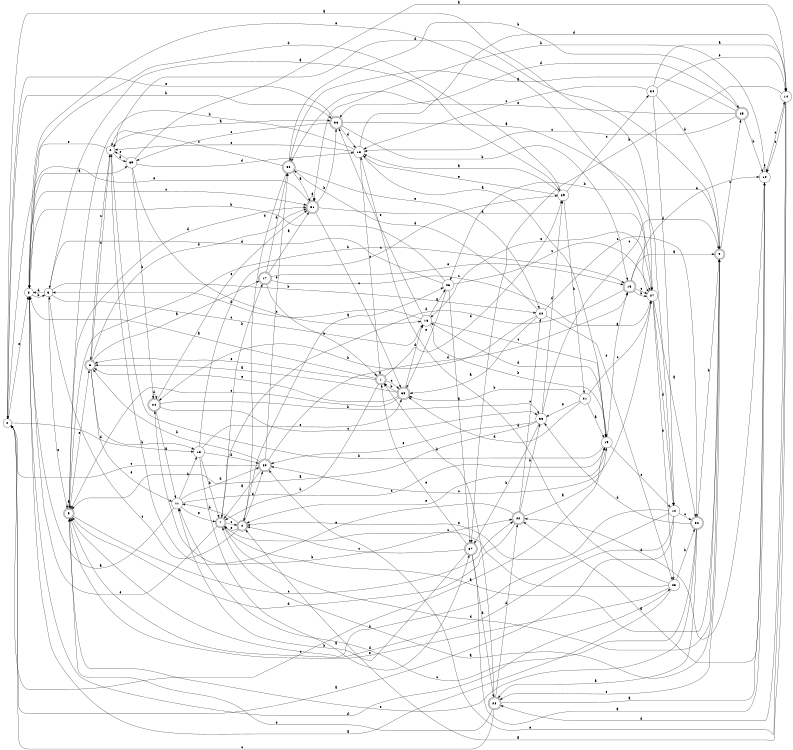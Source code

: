 digraph n32_1 {
__start0 [label="" shape="none"];

rankdir=LR;
size="8,5";

s0 [style="filled", color="black", fillcolor="white" shape="circle", label="0"];
s1 [style="rounded,filled", color="black", fillcolor="white" shape="doublecircle", label="1"];
s2 [style="filled", color="black", fillcolor="white" shape="circle", label="2"];
s3 [style="filled", color="black", fillcolor="white" shape="circle", label="3"];
s4 [style="rounded,filled", color="black", fillcolor="white" shape="doublecircle", label="4"];
s5 [style="rounded,filled", color="black", fillcolor="white" shape="doublecircle", label="5"];
s6 [style="rounded,filled", color="black", fillcolor="white" shape="doublecircle", label="6"];
s7 [style="rounded,filled", color="black", fillcolor="white" shape="doublecircle", label="7"];
s8 [style="filled", color="black", fillcolor="white" shape="circle", label="8"];
s9 [style="rounded,filled", color="black", fillcolor="white" shape="doublecircle", label="9"];
s10 [style="filled", color="black", fillcolor="white" shape="circle", label="10"];
s11 [style="filled", color="black", fillcolor="white" shape="circle", label="11"];
s12 [style="filled", color="black", fillcolor="white" shape="circle", label="12"];
s13 [style="filled", color="black", fillcolor="white" shape="circle", label="13"];
s14 [style="filled", color="black", fillcolor="white" shape="circle", label="14"];
s15 [style="rounded,filled", color="black", fillcolor="white" shape="doublecircle", label="15"];
s16 [style="filled", color="black", fillcolor="white" shape="circle", label="16"];
s17 [style="rounded,filled", color="black", fillcolor="white" shape="doublecircle", label="17"];
s18 [style="filled", color="black", fillcolor="white" shape="circle", label="18"];
s19 [style="filled", color="black", fillcolor="white" shape="circle", label="19"];
s20 [style="filled", color="black", fillcolor="white" shape="circle", label="20"];
s21 [style="filled", color="black", fillcolor="white" shape="circle", label="21"];
s22 [style="rounded,filled", color="black", fillcolor="white" shape="doublecircle", label="22"];
s23 [style="filled", color="black", fillcolor="white" shape="circle", label="23"];
s24 [style="rounded,filled", color="black", fillcolor="white" shape="doublecircle", label="24"];
s25 [style="rounded,filled", color="black", fillcolor="white" shape="doublecircle", label="25"];
s26 [style="filled", color="black", fillcolor="white" shape="circle", label="26"];
s27 [style="filled", color="black", fillcolor="white" shape="circle", label="27"];
s28 [style="rounded,filled", color="black", fillcolor="white" shape="doublecircle", label="28"];
s29 [style="filled", color="black", fillcolor="white" shape="circle", label="29"];
s30 [style="rounded,filled", color="black", fillcolor="white" shape="doublecircle", label="30"];
s31 [style="rounded,filled", color="black", fillcolor="white" shape="doublecircle", label="31"];
s32 [style="rounded,filled", color="black", fillcolor="white" shape="doublecircle", label="32"];
s33 [style="filled", color="black", fillcolor="white" shape="circle", label="33"];
s34 [style="filled", color="black", fillcolor="white" shape="circle", label="34"];
s35 [style="rounded,filled", color="black", fillcolor="white" shape="doublecircle", label="35"];
s36 [style="rounded,filled", color="black", fillcolor="white" shape="doublecircle", label="36"];
s37 [style="rounded,filled", color="black", fillcolor="white" shape="doublecircle", label="37"];
s38 [style="rounded,filled", color="black", fillcolor="white" shape="doublecircle", label="38"];
s39 [style="filled", color="black", fillcolor="white" shape="circle", label="39"];
s0 -> s27 [label="a"];
s0 -> s36 [label="b"];
s0 -> s19 [label="c"];
s0 -> s13 [label="d"];
s0 -> s8 [label="e"];
s1 -> s8 [label="a"];
s1 -> s7 [label="b"];
s1 -> s35 [label="c"];
s1 -> s29 [label="d"];
s1 -> s6 [label="e"];
s2 -> s36 [label="a"];
s2 -> s22 [label="b"];
s2 -> s6 [label="c"];
s2 -> s39 [label="d"];
s2 -> s8 [label="e"];
s3 -> s29 [label="a"];
s3 -> s20 [label="b"];
s3 -> s16 [label="c"];
s3 -> s8 [label="d"];
s3 -> s5 [label="e"];
s4 -> s26 [label="a"];
s4 -> s11 [label="b"];
s4 -> s3 [label="c"];
s4 -> s30 [label="d"];
s4 -> s7 [label="e"];
s5 -> s5 [label="a"];
s5 -> s15 [label="b"];
s5 -> s22 [label="c"];
s5 -> s31 [label="d"];
s5 -> s6 [label="e"];
s6 -> s17 [label="a"];
s6 -> s13 [label="b"];
s6 -> s2 [label="c"];
s6 -> s31 [label="d"];
s6 -> s11 [label="e"];
s7 -> s9 [label="a"];
s7 -> s17 [label="b"];
s7 -> s4 [label="c"];
s7 -> s9 [label="d"];
s7 -> s8 [label="e"];
s8 -> s39 [label="a"];
s8 -> s3 [label="b"];
s8 -> s31 [label="c"];
s8 -> s23 [label="d"];
s8 -> s27 [label="e"];
s9 -> s7 [label="a"];
s9 -> s26 [label="b"];
s9 -> s25 [label="c"];
s9 -> s2 [label="d"];
s9 -> s28 [label="e"];
s10 -> s22 [label="a"];
s10 -> s31 [label="b"];
s10 -> s14 [label="c"];
s10 -> s22 [label="d"];
s10 -> s10 [label="e"];
s11 -> s8 [label="a"];
s11 -> s13 [label="b"];
s11 -> s19 [label="c"];
s11 -> s30 [label="d"];
s11 -> s7 [label="e"];
s12 -> s0 [label="a"];
s12 -> s5 [label="b"];
s12 -> s32 [label="c"];
s12 -> s5 [label="d"];
s12 -> s4 [label="e"];
s13 -> s37 [label="a"];
s13 -> s7 [label="b"];
s13 -> s29 [label="c"];
s13 -> s30 [label="d"];
s13 -> s35 [label="e"];
s14 -> s4 [label="a"];
s14 -> s37 [label="b"];
s14 -> s10 [label="c"];
s14 -> s28 [label="d"];
s14 -> s30 [label="e"];
s15 -> s9 [label="a"];
s15 -> s27 [label="b"];
s15 -> s27 [label="c"];
s15 -> s7 [label="d"];
s15 -> s10 [label="e"];
s16 -> s26 [label="a"];
s16 -> s19 [label="b"];
s16 -> s19 [label="c"];
s16 -> s3 [label="d"];
s16 -> s36 [label="e"];
s17 -> s31 [label="a"];
s17 -> s1 [label="b"];
s17 -> s27 [label="c"];
s17 -> s38 [label="d"];
s17 -> s15 [label="e"];
s18 -> s19 [label="a"];
s18 -> s5 [label="b"];
s18 -> s1 [label="c"];
s18 -> s14 [label="d"];
s18 -> s2 [label="e"];
s19 -> s15 [label="a"];
s19 -> s2 [label="b"];
s19 -> s12 [label="c"];
s19 -> s16 [label="d"];
s19 -> s4 [label="e"];
s20 -> s35 [label="a"];
s20 -> s24 [label="b"];
s20 -> s32 [label="c"];
s20 -> s38 [label="d"];
s20 -> s23 [label="e"];
s21 -> s19 [label="a"];
s21 -> s35 [label="b"];
s21 -> s27 [label="c"];
s21 -> s35 [label="d"];
s21 -> s33 [label="e"];
s22 -> s19 [label="a"];
s22 -> s33 [label="b"];
s22 -> s20 [label="c"];
s22 -> s5 [label="d"];
s22 -> s24 [label="e"];
s23 -> s8 [label="a"];
s23 -> s32 [label="b"];
s23 -> s7 [label="c"];
s23 -> s18 [label="d"];
s23 -> s5 [label="e"];
s24 -> s11 [label="a"];
s24 -> s33 [label="b"];
s24 -> s33 [label="c"];
s24 -> s24 [label="d"];
s24 -> s31 [label="e"];
s25 -> s38 [label="a"];
s25 -> s10 [label="b"];
s25 -> s18 [label="c"];
s25 -> s36 [label="d"];
s25 -> s38 [label="e"];
s26 -> s37 [label="a"];
s26 -> s8 [label="b"];
s26 -> s27 [label="c"];
s26 -> s3 [label="d"];
s26 -> s35 [label="e"];
s27 -> s32 [label="a"];
s27 -> s23 [label="b"];
s27 -> s30 [label="c"];
s27 -> s12 [label="d"];
s27 -> s16 [label="e"];
s28 -> s10 [label="a"];
s28 -> s1 [label="b"];
s28 -> s0 [label="c"];
s28 -> s22 [label="d"];
s28 -> s5 [label="e"];
s29 -> s18 [label="a"];
s29 -> s21 [label="b"];
s29 -> s34 [label="c"];
s29 -> s8 [label="d"];
s29 -> s18 [label="e"];
s30 -> s7 [label="a"];
s30 -> s6 [label="b"];
s30 -> s0 [label="c"];
s30 -> s15 [label="d"];
s30 -> s38 [label="e"];
s31 -> s31 [label="a"];
s31 -> s36 [label="b"];
s31 -> s35 [label="c"];
s31 -> s27 [label="d"];
s31 -> s0 [label="e"];
s32 -> s28 [label="a"];
s32 -> s9 [label="b"];
s32 -> s11 [label="c"];
s32 -> s33 [label="d"];
s32 -> s5 [label="e"];
s33 -> s5 [label="a"];
s33 -> s37 [label="b"];
s33 -> s9 [label="c"];
s33 -> s29 [label="d"];
s33 -> s30 [label="e"];
s34 -> s14 [label="a"];
s34 -> s9 [label="b"];
s34 -> s18 [label="c"];
s34 -> s12 [label="d"];
s34 -> s14 [label="e"];
s35 -> s6 [label="a"];
s35 -> s1 [label="b"];
s35 -> s5 [label="c"];
s35 -> s16 [label="d"];
s35 -> s6 [label="e"];
s36 -> s12 [label="a"];
s36 -> s15 [label="b"];
s36 -> s39 [label="c"];
s36 -> s18 [label="d"];
s36 -> s0 [label="e"];
s37 -> s10 [label="a"];
s37 -> s11 [label="b"];
s37 -> s4 [label="c"];
s37 -> s28 [label="d"];
s37 -> s1 [label="e"];
s38 -> s31 [label="a"];
s38 -> s25 [label="b"];
s38 -> s2 [label="c"];
s38 -> s4 [label="d"];
s38 -> s20 [label="e"];
s39 -> s14 [label="a"];
s39 -> s24 [label="b"];
s39 -> s16 [label="c"];
s39 -> s18 [label="d"];
s39 -> s2 [label="e"];

}
